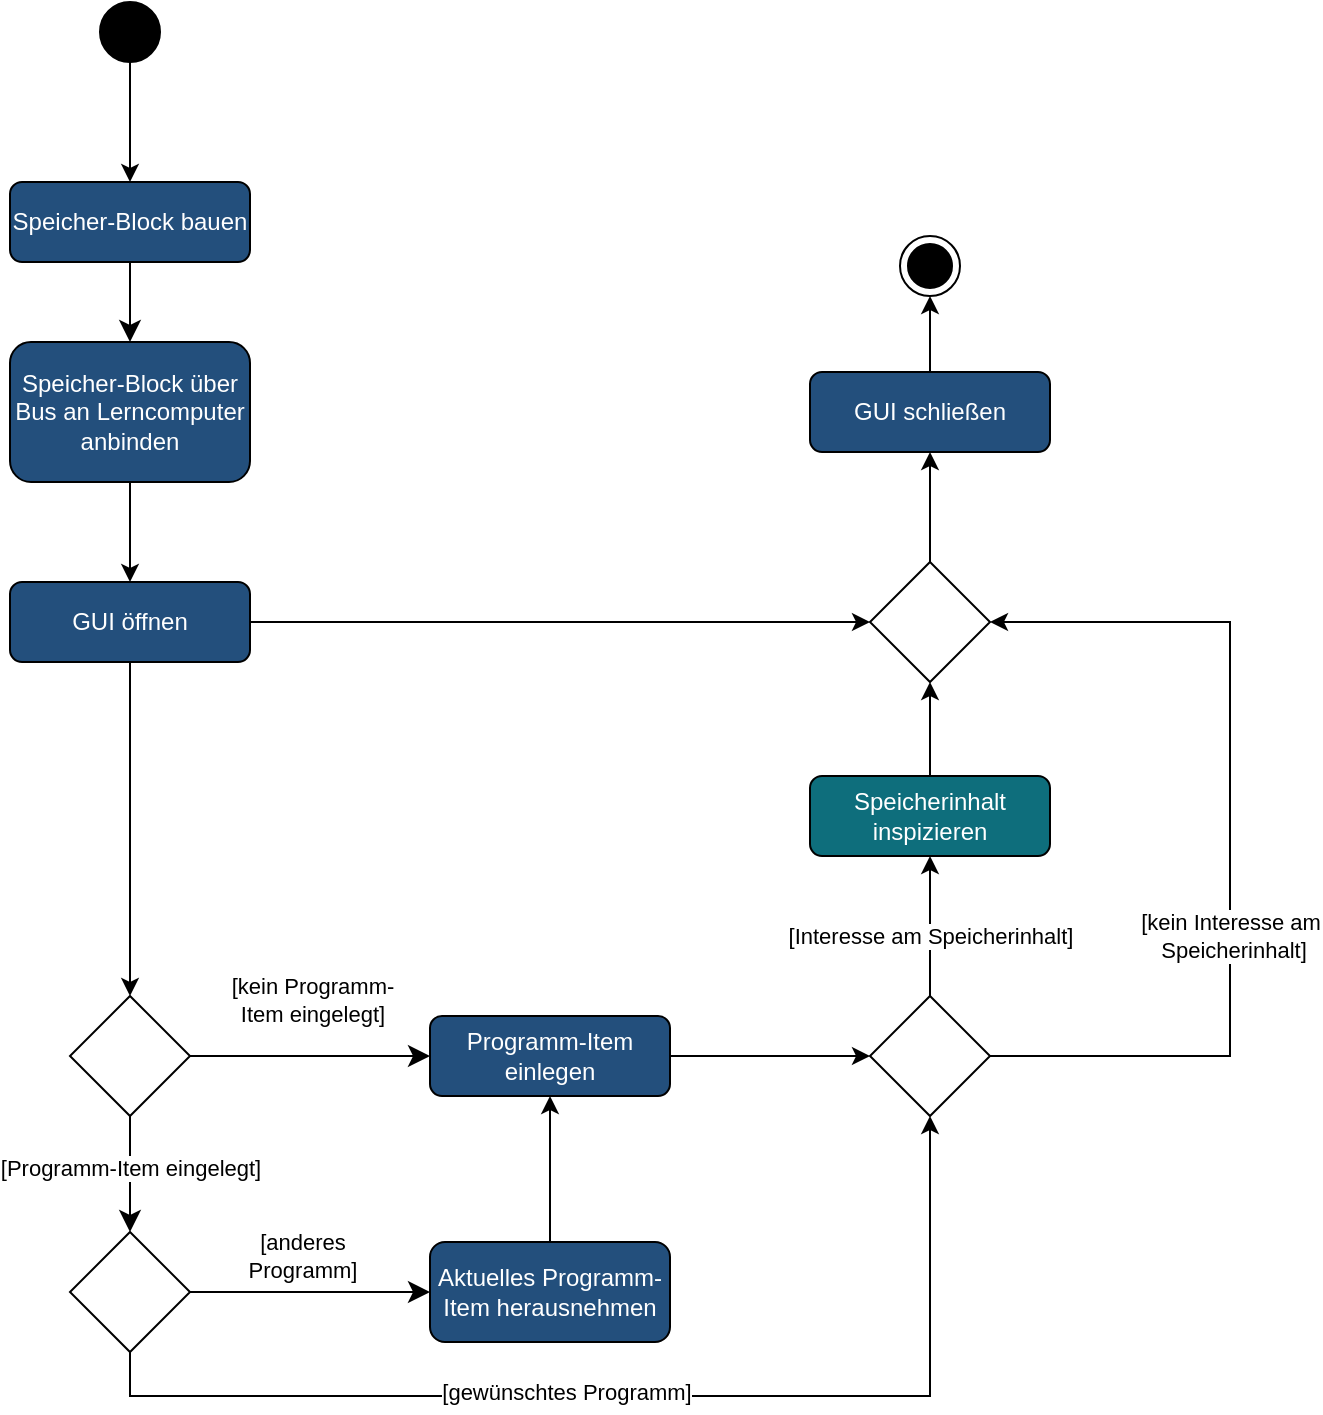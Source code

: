 <mxfile version="22.1.3" type="github">
  <diagram id="wFE0QG_FPsp0jaGvCLVb" name="Page-1">
    <mxGraphModel dx="1235" dy="666" grid="1" gridSize="10" guides="1" tooltips="1" connect="1" arrows="1" fold="1" page="1" pageScale="1" pageWidth="850" pageHeight="1100" math="0" shadow="0">
      <root>
        <mxCell id="0" />
        <mxCell id="1" parent="0" />
        <mxCell id="zqyr1evyY5kLlcFFN8B--1" value="" style="rounded=0;html=1;jettySize=auto;orthogonalLoop=1;fontSize=11;endArrow=classic;endFill=1;endSize=8;strokeWidth=1;shadow=0;labelBackgroundColor=default;edgeStyle=orthogonalEdgeStyle;" edge="1" parent="1" source="zqyr1evyY5kLlcFFN8B--2" target="zqyr1evyY5kLlcFFN8B--18">
          <mxGeometry relative="1" as="geometry" />
        </mxCell>
        <mxCell id="zqyr1evyY5kLlcFFN8B--2" value="Speicher-Block bauen" style="rounded=1;whiteSpace=wrap;html=1;fontSize=12;glass=0;strokeWidth=1;shadow=0;fontColor=#ffffff;fillColor=#234f7c;" vertex="1" parent="1">
          <mxGeometry x="160" y="103" width="120" height="40" as="geometry" />
        </mxCell>
        <mxCell id="zqyr1evyY5kLlcFFN8B--3" value="[Programm-Item eingelegt]" style="rounded=0;html=1;jettySize=auto;orthogonalLoop=1;fontSize=11;endArrow=classic;endFill=1;endSize=8;strokeWidth=1;shadow=0;labelBackgroundColor=default;edgeStyle=orthogonalEdgeStyle;" edge="1" parent="1" source="zqyr1evyY5kLlcFFN8B--5" target="zqyr1evyY5kLlcFFN8B--12">
          <mxGeometry x="-0.121" relative="1" as="geometry">
            <mxPoint as="offset" />
          </mxGeometry>
        </mxCell>
        <mxCell id="zqyr1evyY5kLlcFFN8B--4" value="[kein Programm-&lt;br&gt;Item eingelegt]" style="edgeStyle=orthogonalEdgeStyle;rounded=0;html=1;jettySize=auto;orthogonalLoop=1;fontSize=11;endArrow=classic;endFill=1;endSize=8;strokeWidth=1;shadow=0;labelBackgroundColor=default;" edge="1" parent="1" source="zqyr1evyY5kLlcFFN8B--5" target="zqyr1evyY5kLlcFFN8B--8">
          <mxGeometry x="0.02" y="28" relative="1" as="geometry">
            <mxPoint as="offset" />
            <mxPoint x="292" y="540" as="sourcePoint" />
            <mxPoint x="367" y="540" as="targetPoint" />
          </mxGeometry>
        </mxCell>
        <mxCell id="zqyr1evyY5kLlcFFN8B--5" value="" style="rhombus;whiteSpace=wrap;html=1;shadow=0;fontFamily=Helvetica;fontSize=12;align=center;strokeWidth=1;spacing=6;spacingTop=-4;" vertex="1" parent="1">
          <mxGeometry x="190" y="510" width="60" height="60" as="geometry" />
        </mxCell>
        <mxCell id="zqyr1evyY5kLlcFFN8B--7" style="edgeStyle=orthogonalEdgeStyle;rounded=0;orthogonalLoop=1;jettySize=auto;html=1;" edge="1" parent="1" source="zqyr1evyY5kLlcFFN8B--41" target="zqyr1evyY5kLlcFFN8B--23">
          <mxGeometry relative="1" as="geometry">
            <Array as="points">
              <mxPoint x="620" y="323" />
            </Array>
          </mxGeometry>
        </mxCell>
        <mxCell id="zqyr1evyY5kLlcFFN8B--8" value="Programm-Item einlegen" style="rounded=1;whiteSpace=wrap;html=1;fontSize=12;glass=0;strokeWidth=1;shadow=0;fontColor=#ffffff;fillColor=#234F7C;" vertex="1" parent="1">
          <mxGeometry x="370" y="520" width="120" height="40" as="geometry" />
        </mxCell>
        <mxCell id="zqyr1evyY5kLlcFFN8B--9" value="[anderes &lt;br&gt;Programm]" style="rounded=0;html=1;jettySize=auto;orthogonalLoop=1;fontSize=11;endArrow=classic;endFill=1;endSize=8;strokeWidth=1;shadow=0;labelBackgroundColor=default;edgeStyle=orthogonalEdgeStyle;" edge="1" parent="1" source="zqyr1evyY5kLlcFFN8B--12" target="zqyr1evyY5kLlcFFN8B--14">
          <mxGeometry x="-0.067" y="18" relative="1" as="geometry">
            <mxPoint as="offset" />
          </mxGeometry>
        </mxCell>
        <mxCell id="zqyr1evyY5kLlcFFN8B--10" style="edgeStyle=orthogonalEdgeStyle;rounded=0;orthogonalLoop=1;jettySize=auto;html=1;" edge="1" parent="1" source="zqyr1evyY5kLlcFFN8B--12" target="zqyr1evyY5kLlcFFN8B--38">
          <mxGeometry relative="1" as="geometry">
            <mxPoint x="220" y="763.5" as="targetPoint" />
            <Array as="points">
              <mxPoint x="220" y="710" />
              <mxPoint x="620" y="710" />
            </Array>
          </mxGeometry>
        </mxCell>
        <mxCell id="zqyr1evyY5kLlcFFN8B--11" value="[gewünschtes Programm]" style="edgeLabel;html=1;align=center;verticalAlign=middle;resizable=0;points=[];" vertex="1" connectable="0" parent="zqyr1evyY5kLlcFFN8B--10">
          <mxGeometry x="-0.147" y="2" relative="1" as="geometry">
            <mxPoint as="offset" />
          </mxGeometry>
        </mxCell>
        <mxCell id="zqyr1evyY5kLlcFFN8B--12" value="" style="rhombus;whiteSpace=wrap;html=1;shadow=0;fontFamily=Helvetica;fontSize=12;align=center;strokeWidth=1;spacing=6;spacingTop=-4;" vertex="1" parent="1">
          <mxGeometry x="190" y="628" width="60" height="60" as="geometry" />
        </mxCell>
        <mxCell id="zqyr1evyY5kLlcFFN8B--13" style="edgeStyle=orthogonalEdgeStyle;rounded=0;orthogonalLoop=1;jettySize=auto;html=1;" edge="1" parent="1" source="zqyr1evyY5kLlcFFN8B--14" target="zqyr1evyY5kLlcFFN8B--8">
          <mxGeometry relative="1" as="geometry" />
        </mxCell>
        <mxCell id="zqyr1evyY5kLlcFFN8B--14" value="Aktuelles Programm-Item herausnehmen" style="rounded=1;whiteSpace=wrap;html=1;fontSize=12;glass=0;strokeWidth=1;shadow=0;fontColor=#ffffff;fillColor=#234F7C;" vertex="1" parent="1">
          <mxGeometry x="370" y="633" width="120" height="50" as="geometry" />
        </mxCell>
        <mxCell id="zqyr1evyY5kLlcFFN8B--15" style="edgeStyle=orthogonalEdgeStyle;rounded=0;orthogonalLoop=1;jettySize=auto;html=1;" edge="1" parent="1" source="zqyr1evyY5kLlcFFN8B--16" target="zqyr1evyY5kLlcFFN8B--2">
          <mxGeometry relative="1" as="geometry" />
        </mxCell>
        <mxCell id="zqyr1evyY5kLlcFFN8B--16" value="" style="ellipse;fillColor=strokeColor;html=1;" vertex="1" parent="1">
          <mxGeometry x="205" y="13" width="30" height="30" as="geometry" />
        </mxCell>
        <mxCell id="zqyr1evyY5kLlcFFN8B--17" style="edgeStyle=orthogonalEdgeStyle;rounded=0;orthogonalLoop=1;jettySize=auto;html=1;" edge="1" parent="1" source="zqyr1evyY5kLlcFFN8B--18" target="zqyr1evyY5kLlcFFN8B--21">
          <mxGeometry relative="1" as="geometry">
            <Array as="points">
              <mxPoint x="220" y="273" />
              <mxPoint x="220" y="273" />
            </Array>
          </mxGeometry>
        </mxCell>
        <mxCell id="zqyr1evyY5kLlcFFN8B--18" value="Speicher-Block über Bus an Lerncomputer anbinden" style="rounded=1;whiteSpace=wrap;html=1;fontSize=12;glass=0;strokeWidth=1;shadow=0;fontColor=#ffffff;fillColor=#234f7c;" vertex="1" parent="1">
          <mxGeometry x="160" y="183" width="120" height="70" as="geometry" />
        </mxCell>
        <mxCell id="zqyr1evyY5kLlcFFN8B--19" style="edgeStyle=orthogonalEdgeStyle;rounded=0;orthogonalLoop=1;jettySize=auto;html=1;" edge="1" parent="1" source="zqyr1evyY5kLlcFFN8B--21" target="zqyr1evyY5kLlcFFN8B--5">
          <mxGeometry relative="1" as="geometry" />
        </mxCell>
        <mxCell id="zqyr1evyY5kLlcFFN8B--20" style="edgeStyle=orthogonalEdgeStyle;rounded=0;orthogonalLoop=1;jettySize=auto;html=1;" edge="1" parent="1" source="zqyr1evyY5kLlcFFN8B--21" target="zqyr1evyY5kLlcFFN8B--41">
          <mxGeometry relative="1" as="geometry" />
        </mxCell>
        <mxCell id="zqyr1evyY5kLlcFFN8B--21" value="GUI öffnen" style="rounded=1;whiteSpace=wrap;html=1;fontSize=12;glass=0;strokeWidth=1;shadow=0;fillColor=#234F7C;fontColor=#ffffff;" vertex="1" parent="1">
          <mxGeometry x="160" y="303" width="120" height="40" as="geometry" />
        </mxCell>
        <mxCell id="zqyr1evyY5kLlcFFN8B--22" style="edgeStyle=orthogonalEdgeStyle;rounded=0;orthogonalLoop=1;jettySize=auto;html=1;" edge="1" parent="1" source="zqyr1evyY5kLlcFFN8B--23" target="zqyr1evyY5kLlcFFN8B--39">
          <mxGeometry relative="1" as="geometry" />
        </mxCell>
        <mxCell id="zqyr1evyY5kLlcFFN8B--23" value="GUI schließen" style="rounded=1;whiteSpace=wrap;html=1;fontSize=12;glass=0;strokeWidth=1;shadow=0;fillColor=#234F7C;fontColor=#ffffff;" vertex="1" parent="1">
          <mxGeometry x="560" y="198" width="120" height="40" as="geometry" />
        </mxCell>
        <mxCell id="zqyr1evyY5kLlcFFN8B--37" value="" style="edgeStyle=orthogonalEdgeStyle;rounded=0;orthogonalLoop=1;jettySize=auto;html=1;" edge="1" parent="1" source="zqyr1evyY5kLlcFFN8B--8" target="zqyr1evyY5kLlcFFN8B--38">
          <mxGeometry relative="1" as="geometry">
            <mxPoint x="490" y="540.5" as="sourcePoint" />
            <mxPoint x="220" y="772.5" as="targetPoint" />
            <Array as="points" />
          </mxGeometry>
        </mxCell>
        <mxCell id="zqyr1evyY5kLlcFFN8B--48" style="edgeStyle=orthogonalEdgeStyle;rounded=0;orthogonalLoop=1;jettySize=auto;html=1;" edge="1" parent="1" source="zqyr1evyY5kLlcFFN8B--38" target="zqyr1evyY5kLlcFFN8B--41">
          <mxGeometry relative="1" as="geometry">
            <mxPoint x="740.059" y="469.941" as="targetPoint" />
            <Array as="points">
              <mxPoint x="770" y="540" />
              <mxPoint x="770" y="323" />
            </Array>
          </mxGeometry>
        </mxCell>
        <mxCell id="zqyr1evyY5kLlcFFN8B--51" value="[kein Interesse am&lt;br&gt;&amp;nbsp;Speicherinhalt]" style="edgeLabel;html=1;align=center;verticalAlign=middle;resizable=0;points=[];" vertex="1" connectable="0" parent="zqyr1evyY5kLlcFFN8B--48">
          <mxGeometry x="-0.23" relative="1" as="geometry">
            <mxPoint y="-4" as="offset" />
          </mxGeometry>
        </mxCell>
        <mxCell id="zqyr1evyY5kLlcFFN8B--49" style="edgeStyle=orthogonalEdgeStyle;rounded=0;orthogonalLoop=1;jettySize=auto;html=1;" edge="1" parent="1" source="zqyr1evyY5kLlcFFN8B--38" target="zqyr1evyY5kLlcFFN8B--43">
          <mxGeometry relative="1" as="geometry" />
        </mxCell>
        <mxCell id="zqyr1evyY5kLlcFFN8B--52" value="[Interesse am Speicherinhalt]" style="edgeLabel;html=1;align=center;verticalAlign=middle;resizable=0;points=[];" vertex="1" connectable="0" parent="zqyr1evyY5kLlcFFN8B--49">
          <mxGeometry x="0.117" y="6" relative="1" as="geometry">
            <mxPoint x="6" y="9" as="offset" />
          </mxGeometry>
        </mxCell>
        <mxCell id="zqyr1evyY5kLlcFFN8B--38" value="" style="rhombus;whiteSpace=wrap;html=1;shadow=0;fontFamily=Helvetica;fontSize=12;align=center;strokeWidth=1;spacing=6;spacingTop=-4;" vertex="1" parent="1">
          <mxGeometry x="590" y="510" width="60" height="60" as="geometry" />
        </mxCell>
        <mxCell id="zqyr1evyY5kLlcFFN8B--39" value="" style="ellipse;html=1;shape=endState;fillColor=strokeColor;" vertex="1" parent="1">
          <mxGeometry x="605" y="130" width="30" height="30" as="geometry" />
        </mxCell>
        <mxCell id="zqyr1evyY5kLlcFFN8B--41" value="" style="rhombus;whiteSpace=wrap;html=1;shadow=0;fontFamily=Helvetica;fontSize=12;align=center;strokeWidth=1;spacing=6;spacingTop=-4;" vertex="1" parent="1">
          <mxGeometry x="590" y="293" width="60" height="60" as="geometry" />
        </mxCell>
        <mxCell id="zqyr1evyY5kLlcFFN8B--46" style="edgeStyle=orthogonalEdgeStyle;rounded=0;orthogonalLoop=1;jettySize=auto;html=1;" edge="1" parent="1" source="zqyr1evyY5kLlcFFN8B--43" target="zqyr1evyY5kLlcFFN8B--41">
          <mxGeometry relative="1" as="geometry" />
        </mxCell>
        <mxCell id="zqyr1evyY5kLlcFFN8B--43" value="Speicherinhalt inspizieren" style="rounded=1;whiteSpace=wrap;html=1;fontSize=12;glass=0;strokeWidth=1;shadow=0;fillColor=#0e6e7c;fontColor=#ffffff;" vertex="1" parent="1">
          <mxGeometry x="560" y="400" width="120" height="40" as="geometry" />
        </mxCell>
      </root>
    </mxGraphModel>
  </diagram>
</mxfile>
